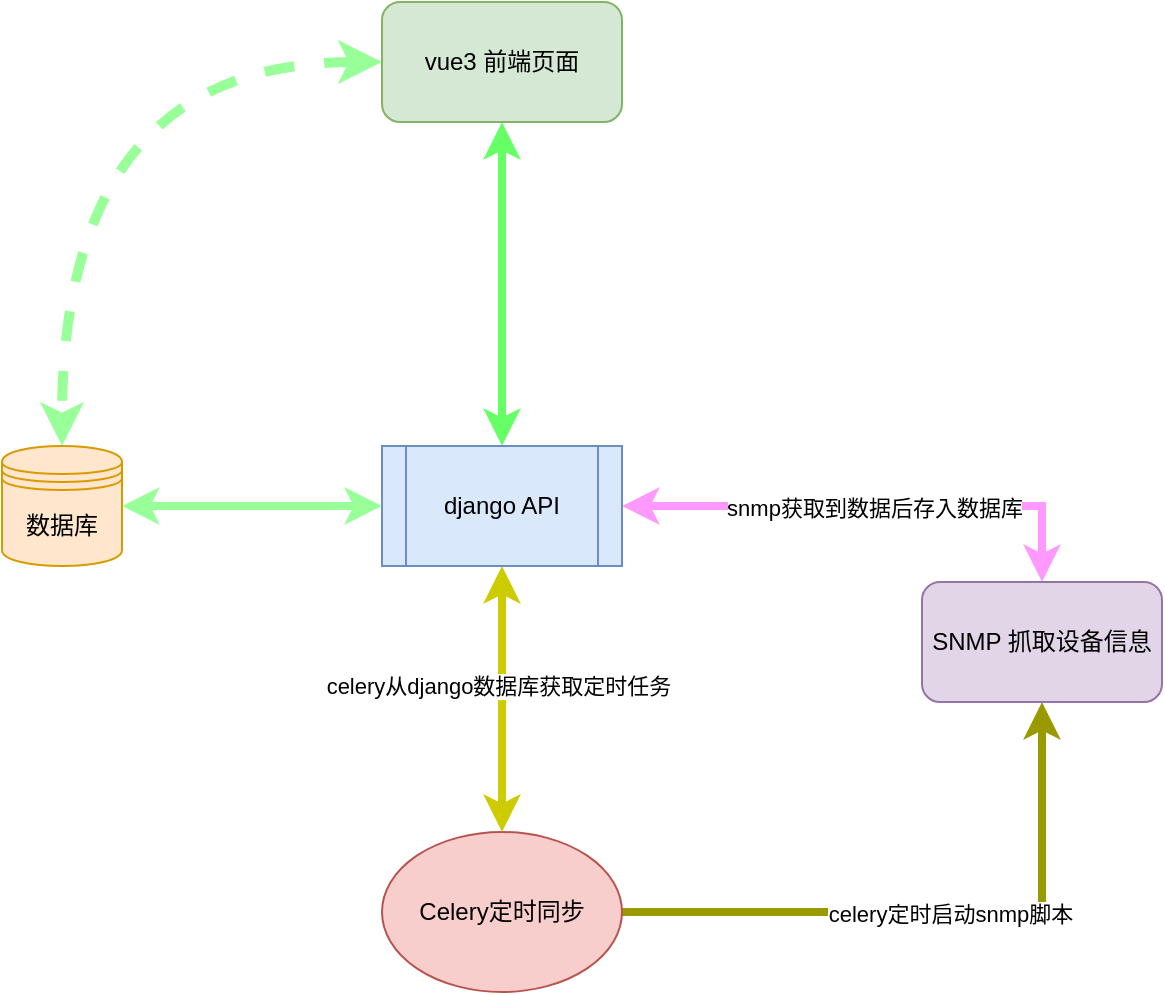 <mxfile version="24.1.0" type="device">
  <diagram id="C5RBs43oDa-KdzZeNtuy" name="Page-1">
    <mxGraphModel dx="1195" dy="686" grid="1" gridSize="10" guides="1" tooltips="1" connect="1" arrows="1" fold="1" page="1" pageScale="1" pageWidth="827" pageHeight="1169" math="0" shadow="0">
      <root>
        <mxCell id="WIyWlLk6GJQsqaUBKTNV-0" />
        <mxCell id="WIyWlLk6GJQsqaUBKTNV-1" parent="WIyWlLk6GJQsqaUBKTNV-0" />
        <mxCell id="_h5PZpIOhMJaZEk3DKEp-6" style="edgeStyle=orthogonalEdgeStyle;rounded=0;orthogonalLoop=1;jettySize=auto;html=1;exitX=0.5;exitY=1;exitDx=0;exitDy=0;entryX=0.5;entryY=0;entryDx=0;entryDy=0;startArrow=classic;startFill=1;strokeColor=#66FF66;strokeWidth=4;" edge="1" parent="WIyWlLk6GJQsqaUBKTNV-1" source="_h5PZpIOhMJaZEk3DKEp-2" target="_h5PZpIOhMJaZEk3DKEp-4">
          <mxGeometry relative="1" as="geometry" />
        </mxCell>
        <mxCell id="_h5PZpIOhMJaZEk3DKEp-15" style="edgeStyle=orthogonalEdgeStyle;rounded=0;orthogonalLoop=1;jettySize=auto;html=1;exitX=0;exitY=0.5;exitDx=0;exitDy=0;curved=1;startArrow=classic;startFill=1;strokeColor=#99FF99;dashed=1;strokeWidth=5;" edge="1" parent="WIyWlLk6GJQsqaUBKTNV-1" source="_h5PZpIOhMJaZEk3DKEp-2" target="_h5PZpIOhMJaZEk3DKEp-13">
          <mxGeometry relative="1" as="geometry" />
        </mxCell>
        <mxCell id="_h5PZpIOhMJaZEk3DKEp-2" value="vue3 前端页面" style="rounded=1;whiteSpace=wrap;html=1;fillColor=#d5e8d4;strokeColor=#82b366;" vertex="1" parent="WIyWlLk6GJQsqaUBKTNV-1">
          <mxGeometry x="250" y="130" width="120" height="60" as="geometry" />
        </mxCell>
        <mxCell id="_h5PZpIOhMJaZEk3DKEp-8" style="edgeStyle=orthogonalEdgeStyle;rounded=0;orthogonalLoop=1;jettySize=auto;html=1;exitX=1;exitY=0.5;exitDx=0;exitDy=0;entryX=0.5;entryY=1;entryDx=0;entryDy=0;strokeWidth=4;strokeColor=#999900;" edge="1" parent="WIyWlLk6GJQsqaUBKTNV-1" source="_h5PZpIOhMJaZEk3DKEp-3" target="_h5PZpIOhMJaZEk3DKEp-7">
          <mxGeometry relative="1" as="geometry" />
        </mxCell>
        <mxCell id="_h5PZpIOhMJaZEk3DKEp-11" value="celery定时启动snmp脚本" style="edgeLabel;html=1;align=center;verticalAlign=middle;resizable=0;points=[];" vertex="1" connectable="0" parent="_h5PZpIOhMJaZEk3DKEp-8">
          <mxGeometry x="0.037" y="-1" relative="1" as="geometry">
            <mxPoint as="offset" />
          </mxGeometry>
        </mxCell>
        <mxCell id="_h5PZpIOhMJaZEk3DKEp-3" value="Celery定时同步" style="ellipse;whiteSpace=wrap;html=1;fillColor=#f8cecc;strokeColor=#b85450;" vertex="1" parent="WIyWlLk6GJQsqaUBKTNV-1">
          <mxGeometry x="250" y="545" width="120" height="80" as="geometry" />
        </mxCell>
        <mxCell id="_h5PZpIOhMJaZEk3DKEp-5" style="edgeStyle=orthogonalEdgeStyle;rounded=0;orthogonalLoop=1;jettySize=auto;html=1;exitX=0.5;exitY=1;exitDx=0;exitDy=0;startArrow=classic;startFill=1;strokeColor=#CCCC00;strokeWidth=4;" edge="1" parent="WIyWlLk6GJQsqaUBKTNV-1" source="_h5PZpIOhMJaZEk3DKEp-4" target="_h5PZpIOhMJaZEk3DKEp-3">
          <mxGeometry relative="1" as="geometry" />
        </mxCell>
        <mxCell id="_h5PZpIOhMJaZEk3DKEp-10" value="celery从django数据库获取定时任务" style="edgeLabel;html=1;align=center;verticalAlign=middle;resizable=0;points=[];" vertex="1" connectable="0" parent="_h5PZpIOhMJaZEk3DKEp-5">
          <mxGeometry x="-0.105" y="-2" relative="1" as="geometry">
            <mxPoint as="offset" />
          </mxGeometry>
        </mxCell>
        <mxCell id="_h5PZpIOhMJaZEk3DKEp-9" style="edgeStyle=orthogonalEdgeStyle;rounded=0;orthogonalLoop=1;jettySize=auto;html=1;exitX=1;exitY=0.5;exitDx=0;exitDy=0;entryX=0.5;entryY=0;entryDx=0;entryDy=0;startArrow=classic;startFill=1;strokeColor=#FF99FF;strokeWidth=4;" edge="1" parent="WIyWlLk6GJQsqaUBKTNV-1" source="_h5PZpIOhMJaZEk3DKEp-4" target="_h5PZpIOhMJaZEk3DKEp-7">
          <mxGeometry relative="1" as="geometry" />
        </mxCell>
        <mxCell id="_h5PZpIOhMJaZEk3DKEp-12" value="snmp获取到数据后存入数据库" style="edgeLabel;html=1;align=center;verticalAlign=middle;resizable=0;points=[];" vertex="1" connectable="0" parent="_h5PZpIOhMJaZEk3DKEp-9">
          <mxGeometry x="0.015" y="-1" relative="1" as="geometry">
            <mxPoint as="offset" />
          </mxGeometry>
        </mxCell>
        <mxCell id="_h5PZpIOhMJaZEk3DKEp-4" value="django API" style="shape=process;whiteSpace=wrap;html=1;backgroundOutline=1;fillColor=#dae8fc;strokeColor=#6c8ebf;" vertex="1" parent="WIyWlLk6GJQsqaUBKTNV-1">
          <mxGeometry x="250" y="352" width="120" height="60" as="geometry" />
        </mxCell>
        <mxCell id="_h5PZpIOhMJaZEk3DKEp-7" value="SNMP 抓取设备信息" style="rounded=1;whiteSpace=wrap;html=1;fillColor=#e1d5e7;strokeColor=#9673a6;" vertex="1" parent="WIyWlLk6GJQsqaUBKTNV-1">
          <mxGeometry x="520" y="420" width="120" height="60" as="geometry" />
        </mxCell>
        <mxCell id="_h5PZpIOhMJaZEk3DKEp-14" style="edgeStyle=orthogonalEdgeStyle;rounded=0;orthogonalLoop=1;jettySize=auto;html=1;exitX=1;exitY=0.5;exitDx=0;exitDy=0;startArrow=classic;startFill=1;strokeWidth=4;strokeColor=#99FF99;" edge="1" parent="WIyWlLk6GJQsqaUBKTNV-1" source="_h5PZpIOhMJaZEk3DKEp-13" target="_h5PZpIOhMJaZEk3DKEp-4">
          <mxGeometry relative="1" as="geometry" />
        </mxCell>
        <mxCell id="_h5PZpIOhMJaZEk3DKEp-13" value="数据库" style="shape=datastore;whiteSpace=wrap;html=1;fillColor=#ffe6cc;strokeColor=#d79b00;" vertex="1" parent="WIyWlLk6GJQsqaUBKTNV-1">
          <mxGeometry x="60" y="352" width="60" height="60" as="geometry" />
        </mxCell>
      </root>
    </mxGraphModel>
  </diagram>
</mxfile>

